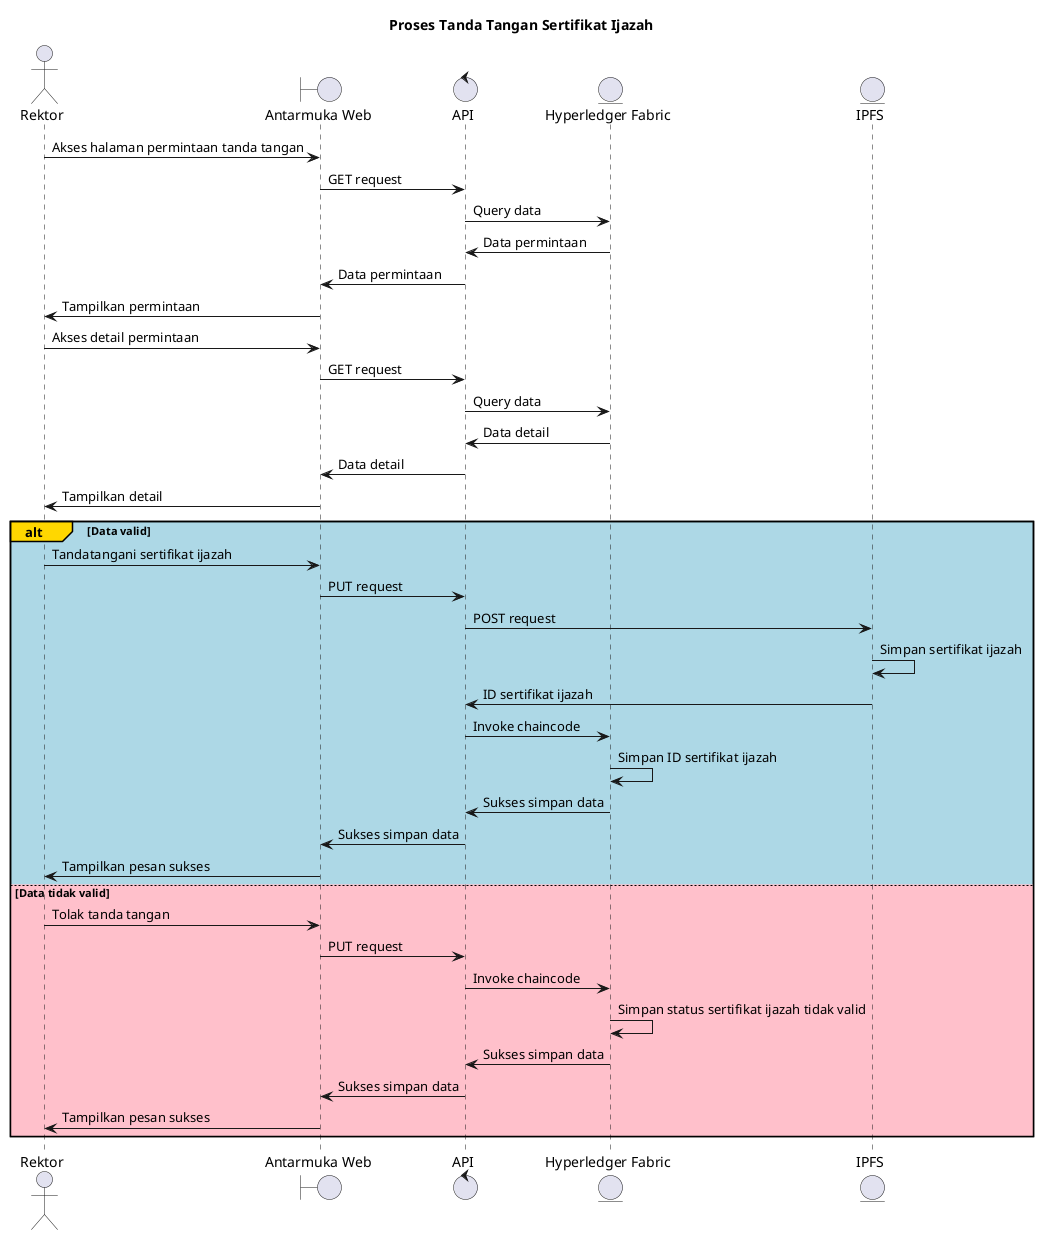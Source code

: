 @startuml SD-2

title Proses Tanda Tangan Sertifikat Ijazah

actor       Rektor                        as user
boundary    "Antarmuka Web"             as ui
control     API                         as api
entity      "Hyperledger Fabric"        as fabric
entity      IPFS                        as ipfs

user -> ui : Akses halaman permintaan tanda tangan
ui -> api : GET request
api -> fabric: Query data
fabric -> api: Data permintaan
api -> ui: Data permintaan
ui -> user: Tampilkan permintaan

user -> ui : Akses detail permintaan
ui -> api : GET request
api -> fabric: Query data
fabric -> api: Data detail
api -> ui: Data detail
ui -> user: Tampilkan detail

alt#Gold #LightBlue Data valid
    user -> ui: Tandatangani sertifikat ijazah
    ui -> api: PUT request
    api -> ipfs: POST request
    ipfs -> ipfs: Simpan sertifikat ijazah
    ipfs -> api: ID sertifikat ijazah
    api -> fabric: Invoke chaincode
    fabric -> fabric: Simpan ID sertifikat ijazah
    fabric -> api: Sukses simpan data
    api -> ui: Sukses simpan data
    ui -> user: Tampilkan pesan sukses
else #Pink Data tidak valid
    user -> ui: Tolak tanda tangan
    ui -> api: PUT request
    api -> fabric: Invoke chaincode
    fabric -> fabric: Simpan status sertifikat ijazah tidak valid
    fabric -> api: Sukses simpan data
    api -> ui: Sukses simpan data
    ui -> user: Tampilkan pesan sukses
end

@enduml
